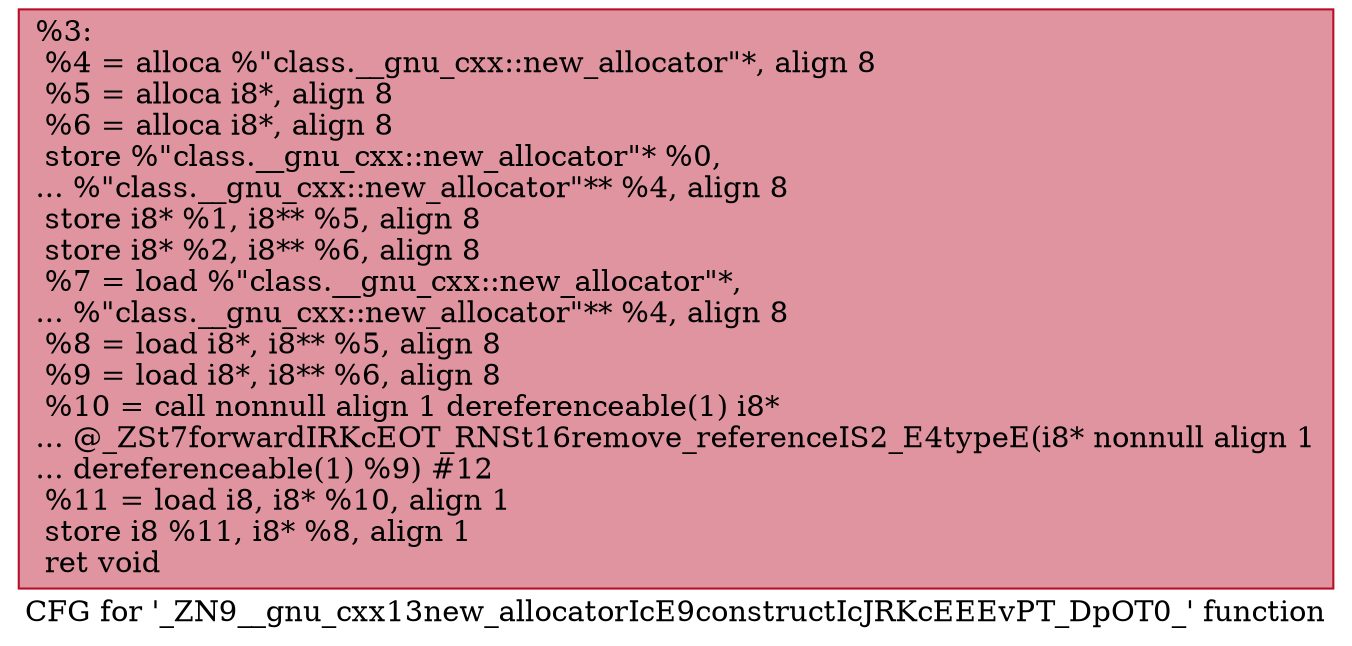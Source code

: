 digraph "CFG for '_ZN9__gnu_cxx13new_allocatorIcE9constructIcJRKcEEEvPT_DpOT0_' function" {
	label="CFG for '_ZN9__gnu_cxx13new_allocatorIcE9constructIcJRKcEEEvPT_DpOT0_' function";

	Node0x560255ccc310 [shape=record,color="#b70d28ff", style=filled, fillcolor="#b70d2870",label="{%3:\l  %4 = alloca %\"class.__gnu_cxx::new_allocator\"*, align 8\l  %5 = alloca i8*, align 8\l  %6 = alloca i8*, align 8\l  store %\"class.__gnu_cxx::new_allocator\"* %0,\l... %\"class.__gnu_cxx::new_allocator\"** %4, align 8\l  store i8* %1, i8** %5, align 8\l  store i8* %2, i8** %6, align 8\l  %7 = load %\"class.__gnu_cxx::new_allocator\"*,\l... %\"class.__gnu_cxx::new_allocator\"** %4, align 8\l  %8 = load i8*, i8** %5, align 8\l  %9 = load i8*, i8** %6, align 8\l  %10 = call nonnull align 1 dereferenceable(1) i8*\l... @_ZSt7forwardIRKcEOT_RNSt16remove_referenceIS2_E4typeE(i8* nonnull align 1\l... dereferenceable(1) %9) #12\l  %11 = load i8, i8* %10, align 1\l  store i8 %11, i8* %8, align 1\l  ret void\l}"];
}

